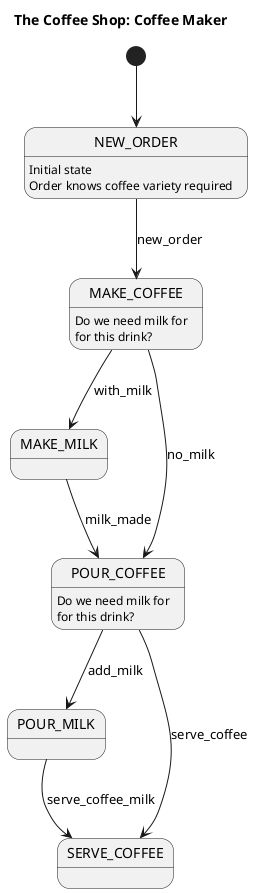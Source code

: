 @startuml
hide unused attributes
title The Coffee Shop: Coffee Maker

[*] --> NEW_ORDER
NEW_ORDER --> MAKE_COFFEE: new_order
NEW_ORDER: Initial state
NEW_ORDER: Order knows coffee variety required
MAKE_COFFEE --> MAKE_MILK: with_milk
MAKE_COFFEE: Do we need milk for
MAKE_COFFEE: for this drink?
MAKE_COFFEE --> POUR_COFFEE: no_milk
MAKE_MILK --> POUR_COFFEE: milk_made
POUR_COFFEE --> POUR_MILK: add_milk
POUR_COFFEE: Do we need milk for
POUR_COFFEE: for this drink?
POUR_MILK --> SERVE_COFFEE: serve_coffee_milk
POUR_COFFEE --> SERVE_COFFEE: serve_coffee

@enduml